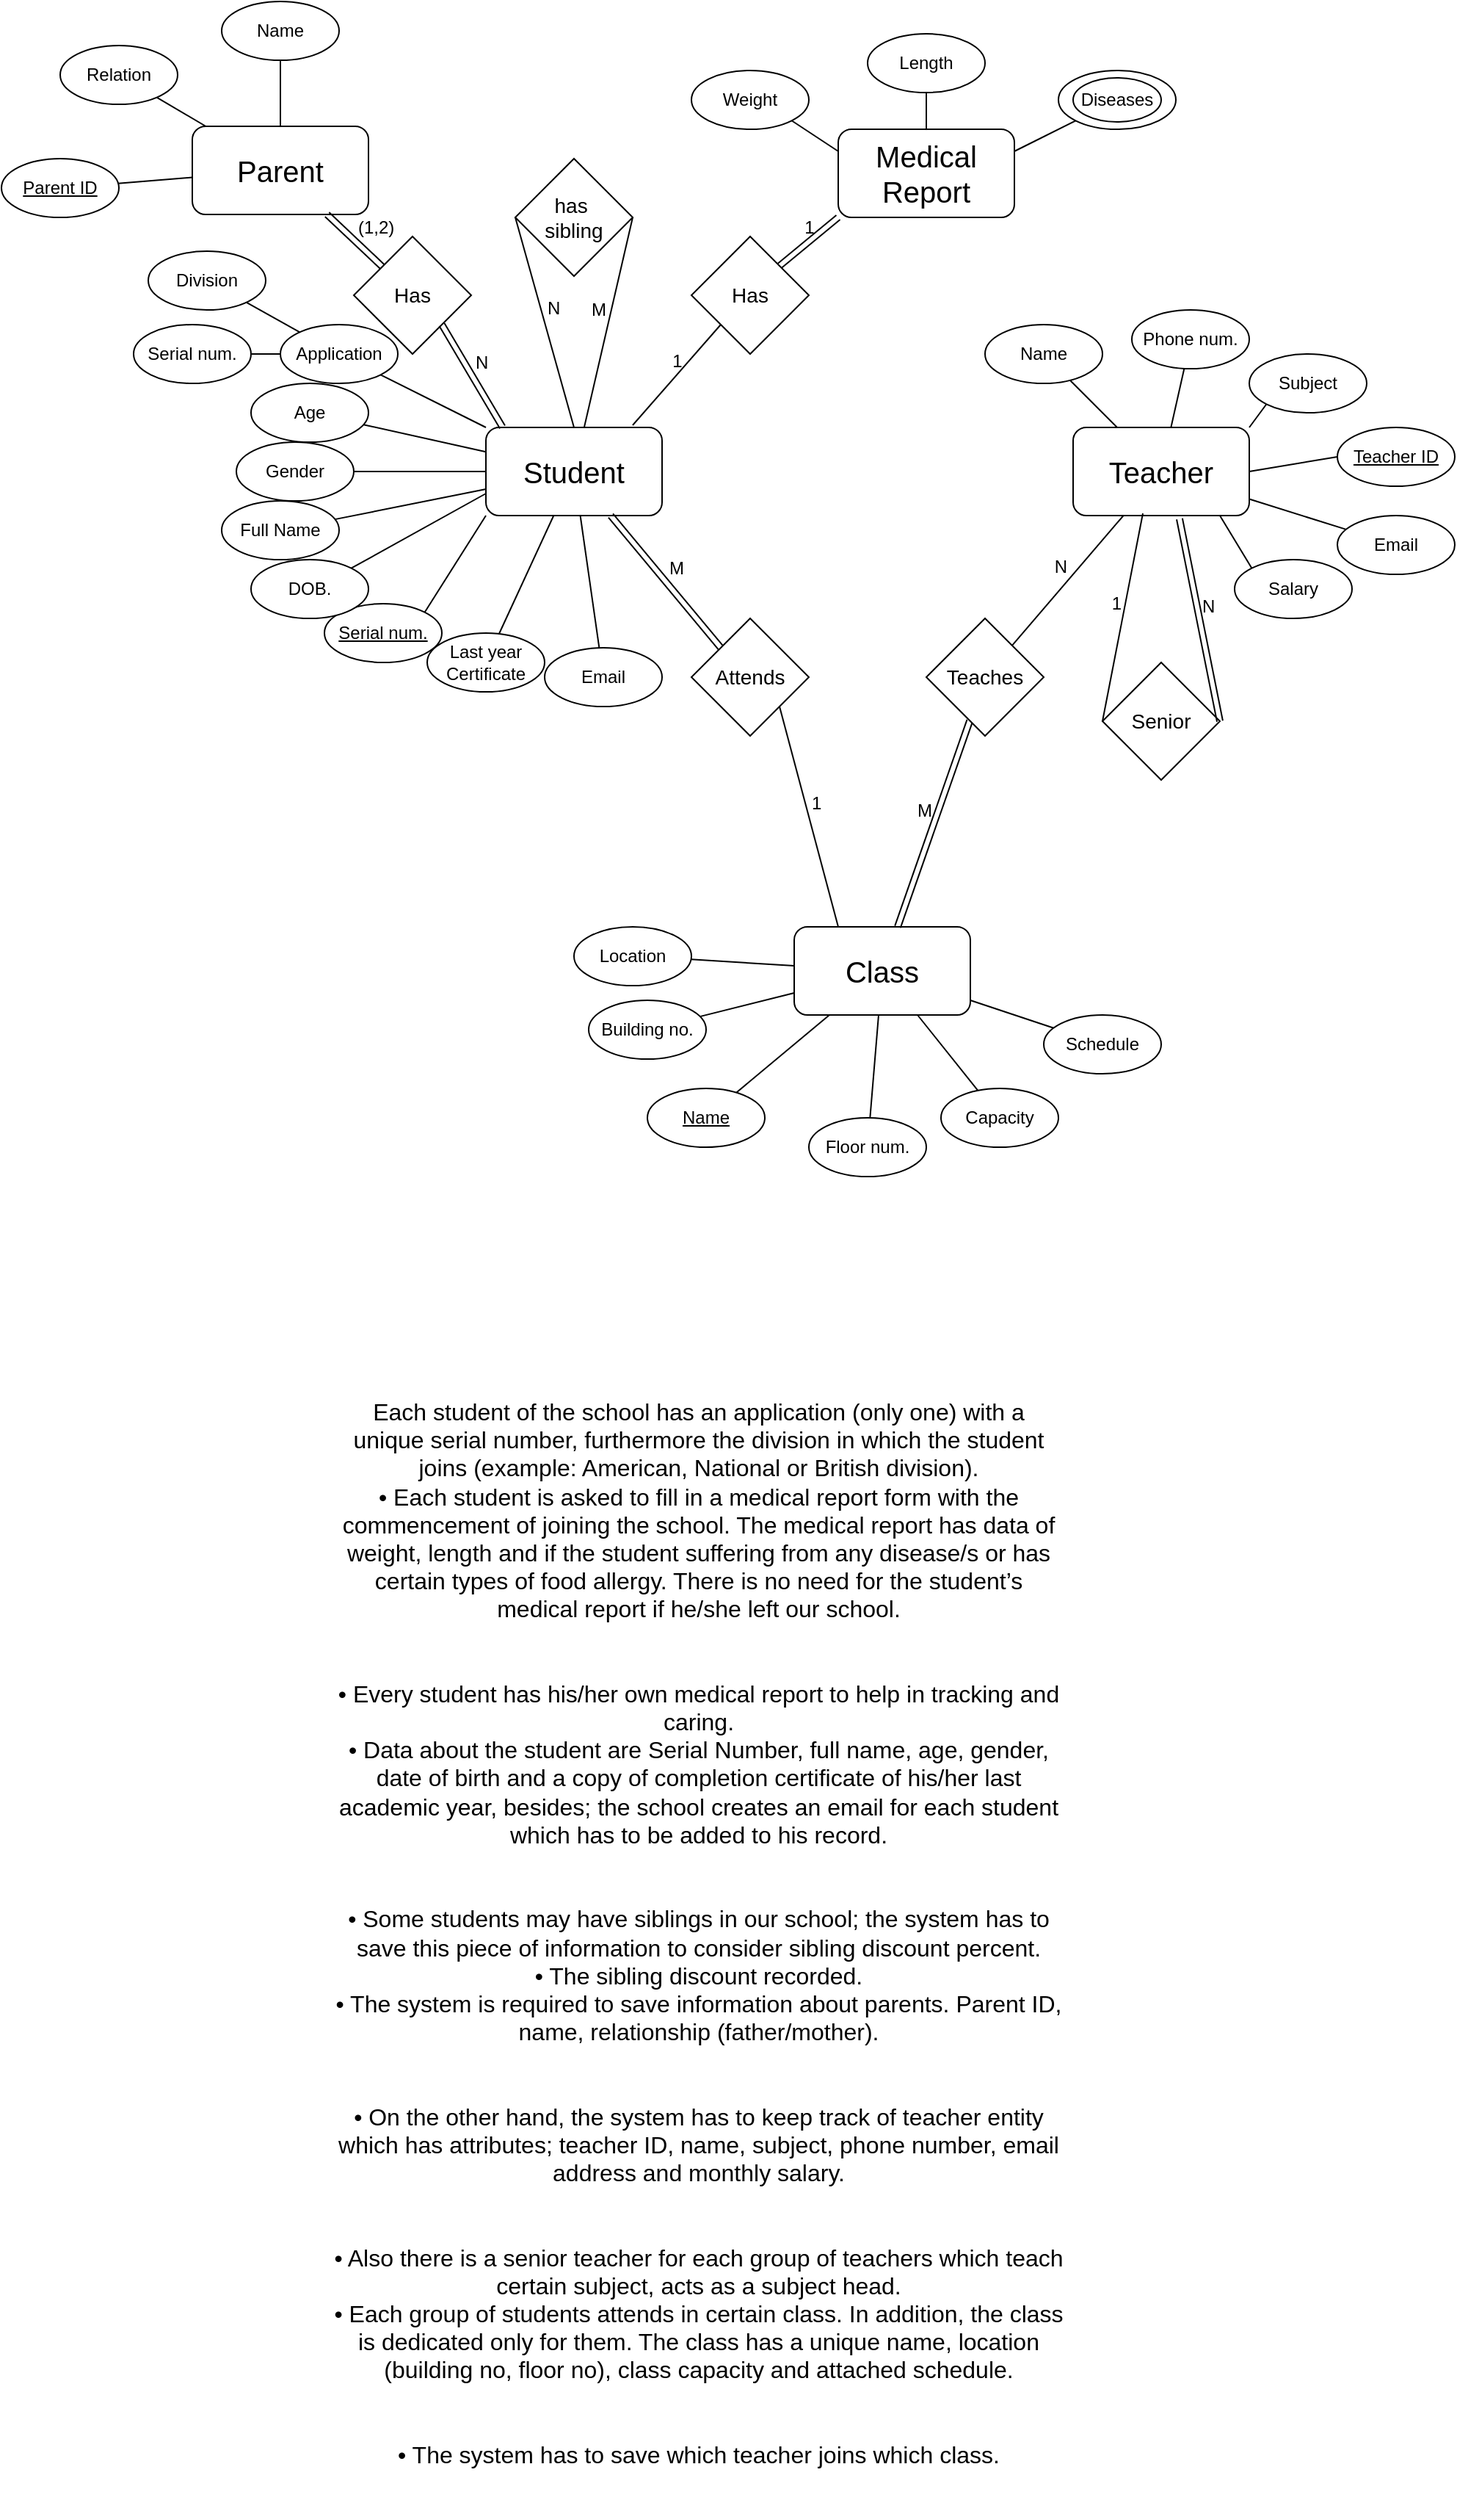 <mxfile version="24.7.17">
  <diagram name="Page-1" id="VFC6to7hDZTqyzVQantm">
    <mxGraphModel dx="7120" dy="4215" grid="1" gridSize="10" guides="1" tooltips="1" connect="1" arrows="1" fold="1" page="1" pageScale="1" pageWidth="827" pageHeight="1169" math="0" shadow="0">
      <root>
        <mxCell id="0" />
        <mxCell id="1" parent="0" />
        <mxCell id="kXFPGUBoY8XizePe8H00-144" value="Each student of the school has an application (only one) with a&#xa;unique serial number, furthermore the division in which the student&#xa;joins (example: American, National or British division).&#xa;• Each student is asked to fill in a medical report form with the&#xa;commencement of joining the school. The medical report has data of&#xa;weight, length and if the student suffering from any disease/s or has&#xa;certain types of food allergy. There is no need for the student’s&#xa;medical report if he/she left our school.&#xa;&#xa;&#xa;• Every student has his/her own medical report to help in tracking and&#xa;caring.&#xa;• Data about the student are Serial Number, full name, age, gender,&#xa;date of birth and a copy of completion certificate of his/her last&#xa;academic year, besides; the school creates an email for each student&#xa;which has to be added to his record.&#xa;&#xa;&#xa;• Some students may have siblings in our school; the system has to&#xa;save this piece of information to consider sibling discount percent.&#xa;• The sibling discount recorded.&#xa;• The system is required to save information about parents. Parent ID,&#xa;name, relationship (father/mother).&#xa;&#xa;&#xa;• On the other hand, the system has to keep track of teacher entity&#xa;which has attributes; teacher ID, name, subject, phone number, email&#xa;address and monthly salary.&#xa;&#xa;&#xa;• Also there is a senior teacher for each group of teachers which teach&#xa;certain subject, acts as a subject head.&#xa;• Each group of students attends in certain class. In addition, the class&#xa;is dedicated only for them. The class has a unique name, location&#xa;(building no, floor no), class capacity and attached schedule.&#xa;&#xa;&#xa;• The system has to save which teacher joins which class." style="text;html=1;align=center;verticalAlign=middle;whiteSpace=wrap;rounded=0;fontFamily=Helvetica;fontSize=16;fontColor=default;labelBackgroundColor=default;spacing=2;" vertex="1" parent="1">
          <mxGeometry x="520" y="1270" width="570" height="770" as="geometry" />
        </mxCell>
        <mxCell id="kXFPGUBoY8XizePe8H00-281" value="&lt;font style=&quot;font-size: 20px;&quot;&gt;Student&lt;/font&gt;" style="rounded=1;whiteSpace=wrap;html=1;labelBackgroundColor=none;" vertex="1" parent="1">
          <mxGeometry x="660" y="630" width="120" height="60" as="geometry" />
        </mxCell>
        <mxCell id="kXFPGUBoY8XizePe8H00-282" value="&lt;font style=&quot;font-size: 20px;&quot;&gt;Teacher&lt;/font&gt;" style="rounded=1;whiteSpace=wrap;html=1;labelBackgroundColor=none;" vertex="1" parent="1">
          <mxGeometry x="1060" y="630" width="120" height="60" as="geometry" />
        </mxCell>
        <mxCell id="kXFPGUBoY8XizePe8H00-283" value="&lt;font style=&quot;font-size: 20px;&quot;&gt;Class&lt;/font&gt;" style="rounded=1;whiteSpace=wrap;html=1;labelBackgroundColor=none;" vertex="1" parent="1">
          <mxGeometry x="870" y="970" width="120" height="60" as="geometry" />
        </mxCell>
        <mxCell id="kXFPGUBoY8XizePe8H00-284" value="&lt;font style=&quot;font-size: 20px;&quot;&gt;Medical Report&lt;/font&gt;" style="rounded=1;whiteSpace=wrap;html=1;labelBackgroundColor=none;" vertex="1" parent="1">
          <mxGeometry x="900" y="427" width="120" height="60" as="geometry" />
        </mxCell>
        <mxCell id="kXFPGUBoY8XizePe8H00-341" style="edgeStyle=none;shape=connector;rounded=0;orthogonalLoop=1;jettySize=auto;html=1;exitX=1;exitY=1;exitDx=0;exitDy=0;entryX=0;entryY=0.25;entryDx=0;entryDy=0;strokeColor=default;align=center;verticalAlign=bottom;fontFamily=Helvetica;fontSize=12;fontColor=default;labelBackgroundColor=none;endArrow=none;endFill=0;" edge="1" parent="1" source="kXFPGUBoY8XizePe8H00-287" target="kXFPGUBoY8XizePe8H00-284">
          <mxGeometry relative="1" as="geometry" />
        </mxCell>
        <mxCell id="kXFPGUBoY8XizePe8H00-287" value="Weight" style="ellipse;whiteSpace=wrap;html=1;labelBackgroundColor=none;" vertex="1" parent="1">
          <mxGeometry x="800" y="387" width="80" height="40" as="geometry" />
        </mxCell>
        <mxCell id="kXFPGUBoY8XizePe8H00-342" value="" style="edgeStyle=none;shape=connector;rounded=0;orthogonalLoop=1;jettySize=auto;html=1;strokeColor=default;align=center;verticalAlign=bottom;fontFamily=Helvetica;fontSize=12;fontColor=default;labelBackgroundColor=none;endArrow=none;endFill=0;" edge="1" parent="1" source="kXFPGUBoY8XizePe8H00-288" target="kXFPGUBoY8XizePe8H00-284">
          <mxGeometry relative="1" as="geometry" />
        </mxCell>
        <mxCell id="kXFPGUBoY8XizePe8H00-288" value="Length" style="ellipse;whiteSpace=wrap;html=1;labelBackgroundColor=none;" vertex="1" parent="1">
          <mxGeometry x="920" y="362" width="80" height="40" as="geometry" />
        </mxCell>
        <mxCell id="kXFPGUBoY8XizePe8H00-344" style="edgeStyle=none;shape=connector;rounded=0;orthogonalLoop=1;jettySize=auto;html=1;exitX=0;exitY=1;exitDx=0;exitDy=0;entryX=1;entryY=0.25;entryDx=0;entryDy=0;strokeColor=default;align=center;verticalAlign=bottom;fontFamily=Helvetica;fontSize=12;fontColor=default;labelBackgroundColor=none;endArrow=none;endFill=0;" edge="1" parent="1" source="kXFPGUBoY8XizePe8H00-289" target="kXFPGUBoY8XizePe8H00-284">
          <mxGeometry relative="1" as="geometry" />
        </mxCell>
        <mxCell id="kXFPGUBoY8XizePe8H00-289" value="Diseases" style="ellipse;whiteSpace=wrap;html=1;labelBackgroundColor=none;" vertex="1" parent="1">
          <mxGeometry x="1050" y="387" width="80" height="40" as="geometry" />
        </mxCell>
        <mxCell id="kXFPGUBoY8XizePe8H00-290" value="" style="ellipse;whiteSpace=wrap;html=1;labelBackgroundColor=none;fillColor=none;" vertex="1" parent="1">
          <mxGeometry x="1060" y="392" width="60" height="30" as="geometry" />
        </mxCell>
        <mxCell id="kXFPGUBoY8XizePe8H00-323" style="edgeStyle=none;shape=connector;rounded=0;orthogonalLoop=1;jettySize=auto;html=1;exitX=1;exitY=0;exitDx=0;exitDy=0;entryX=0;entryY=1;entryDx=0;entryDy=0;strokeColor=default;align=center;verticalAlign=bottom;fontFamily=Helvetica;fontSize=12;fontColor=default;labelBackgroundColor=none;endArrow=none;endFill=0;" edge="1" parent="1" source="kXFPGUBoY8XizePe8H00-291" target="kXFPGUBoY8XizePe8H00-281">
          <mxGeometry relative="1" as="geometry" />
        </mxCell>
        <mxCell id="kXFPGUBoY8XizePe8H00-291" value="Serial num." style="ellipse;whiteSpace=wrap;html=1;labelBackgroundColor=none;fontStyle=4" vertex="1" parent="1">
          <mxGeometry x="550" y="750" width="80" height="40" as="geometry" />
        </mxCell>
        <mxCell id="kXFPGUBoY8XizePe8H00-324" value="" style="edgeStyle=none;shape=connector;rounded=0;orthogonalLoop=1;jettySize=auto;html=1;strokeColor=default;align=center;verticalAlign=bottom;fontFamily=Helvetica;fontSize=12;fontColor=default;labelBackgroundColor=none;endArrow=none;endFill=0;" edge="1" parent="1" source="kXFPGUBoY8XizePe8H00-292" target="kXFPGUBoY8XizePe8H00-281">
          <mxGeometry relative="1" as="geometry" />
        </mxCell>
        <mxCell id="kXFPGUBoY8XizePe8H00-292" value="Full Name" style="ellipse;whiteSpace=wrap;html=1;labelBackgroundColor=none;" vertex="1" parent="1">
          <mxGeometry x="480" y="680" width="80" height="40" as="geometry" />
        </mxCell>
        <mxCell id="kXFPGUBoY8XizePe8H00-322" value="" style="edgeStyle=none;shape=connector;rounded=0;orthogonalLoop=1;jettySize=auto;html=1;strokeColor=default;align=center;verticalAlign=bottom;fontFamily=Helvetica;fontSize=12;fontColor=default;labelBackgroundColor=none;endArrow=none;endFill=0;" edge="1" parent="1" source="kXFPGUBoY8XizePe8H00-293" target="kXFPGUBoY8XizePe8H00-281">
          <mxGeometry relative="1" as="geometry" />
        </mxCell>
        <mxCell id="kXFPGUBoY8XizePe8H00-293" value="Age" style="ellipse;whiteSpace=wrap;html=1;labelBackgroundColor=none;" vertex="1" parent="1">
          <mxGeometry x="500" y="600" width="80" height="40" as="geometry" />
        </mxCell>
        <mxCell id="kXFPGUBoY8XizePe8H00-321" value="" style="edgeStyle=none;shape=connector;rounded=0;orthogonalLoop=1;jettySize=auto;html=1;strokeColor=default;align=center;verticalAlign=bottom;fontFamily=Helvetica;fontSize=12;fontColor=default;labelBackgroundColor=none;endArrow=none;endFill=0;" edge="1" parent="1" source="kXFPGUBoY8XizePe8H00-294" target="kXFPGUBoY8XizePe8H00-281">
          <mxGeometry relative="1" as="geometry" />
        </mxCell>
        <mxCell id="kXFPGUBoY8XizePe8H00-294" value="Gender" style="ellipse;whiteSpace=wrap;html=1;labelBackgroundColor=none;" vertex="1" parent="1">
          <mxGeometry x="490" y="640" width="80" height="40" as="geometry" />
        </mxCell>
        <mxCell id="kXFPGUBoY8XizePe8H00-320" style="edgeStyle=none;shape=connector;rounded=0;orthogonalLoop=1;jettySize=auto;html=1;exitX=1;exitY=0;exitDx=0;exitDy=0;entryX=0;entryY=0.75;entryDx=0;entryDy=0;strokeColor=default;align=center;verticalAlign=bottom;fontFamily=Helvetica;fontSize=12;fontColor=default;labelBackgroundColor=none;endArrow=none;endFill=0;" edge="1" parent="1" source="kXFPGUBoY8XizePe8H00-295" target="kXFPGUBoY8XizePe8H00-281">
          <mxGeometry relative="1" as="geometry" />
        </mxCell>
        <mxCell id="kXFPGUBoY8XizePe8H00-295" value="DOB." style="ellipse;whiteSpace=wrap;html=1;labelBackgroundColor=none;" vertex="1" parent="1">
          <mxGeometry x="500" y="720" width="80" height="40" as="geometry" />
        </mxCell>
        <mxCell id="kXFPGUBoY8XizePe8H00-318" value="" style="edgeStyle=none;shape=connector;rounded=0;orthogonalLoop=1;jettySize=auto;html=1;strokeColor=default;align=center;verticalAlign=bottom;fontFamily=Helvetica;fontSize=12;fontColor=default;labelBackgroundColor=none;endArrow=none;endFill=0;" edge="1" parent="1" source="kXFPGUBoY8XizePe8H00-296" target="kXFPGUBoY8XizePe8H00-281">
          <mxGeometry relative="1" as="geometry" />
        </mxCell>
        <mxCell id="kXFPGUBoY8XizePe8H00-296" value="Last year Certificate" style="ellipse;whiteSpace=wrap;html=1;labelBackgroundColor=none;" vertex="1" parent="1">
          <mxGeometry x="620" y="770" width="80" height="40" as="geometry" />
        </mxCell>
        <mxCell id="kXFPGUBoY8XizePe8H00-317" value="" style="edgeStyle=none;shape=connector;rounded=0;orthogonalLoop=1;jettySize=auto;html=1;strokeColor=default;align=center;verticalAlign=bottom;fontFamily=Helvetica;fontSize=12;fontColor=default;labelBackgroundColor=none;endArrow=none;endFill=0;" edge="1" parent="1" source="kXFPGUBoY8XizePe8H00-297" target="kXFPGUBoY8XizePe8H00-281">
          <mxGeometry relative="1" as="geometry" />
        </mxCell>
        <mxCell id="kXFPGUBoY8XizePe8H00-297" value="Email" style="ellipse;whiteSpace=wrap;html=1;labelBackgroundColor=none;" vertex="1" parent="1">
          <mxGeometry x="700" y="780" width="80" height="40" as="geometry" />
        </mxCell>
        <mxCell id="kXFPGUBoY8XizePe8H00-330" value="N" style="edgeStyle=none;shape=connector;rounded=0;orthogonalLoop=1;jettySize=auto;html=1;exitX=0;exitY=0.5;exitDx=0;exitDy=0;entryX=0.5;entryY=0;entryDx=0;entryDy=0;strokeColor=default;align=left;verticalAlign=bottom;fontFamily=Helvetica;fontSize=12;fontColor=default;labelBackgroundColor=none;endArrow=none;endFill=0;" edge="1" parent="1" source="kXFPGUBoY8XizePe8H00-298" target="kXFPGUBoY8XizePe8H00-281">
          <mxGeometry relative="1" as="geometry" />
        </mxCell>
        <mxCell id="kXFPGUBoY8XizePe8H00-332" value="M" style="edgeStyle=none;shape=connector;rounded=0;orthogonalLoop=1;jettySize=auto;html=1;exitX=1;exitY=0.5;exitDx=0;exitDy=0;strokeColor=default;align=right;verticalAlign=bottom;fontFamily=Helvetica;fontSize=12;fontColor=default;labelBackgroundColor=none;endArrow=none;endFill=0;" edge="1" parent="1" source="kXFPGUBoY8XizePe8H00-298" target="kXFPGUBoY8XizePe8H00-281">
          <mxGeometry relative="1" as="geometry" />
        </mxCell>
        <mxCell id="kXFPGUBoY8XizePe8H00-298" value="has&amp;nbsp;&lt;div&gt;sibling&lt;/div&gt;" style="rhombus;whiteSpace=wrap;html=1;strokeColor=default;align=center;verticalAlign=middle;fontFamily=Helvetica;fontSize=14;fontColor=default;labelBackgroundColor=default;fillColor=default;" vertex="1" parent="1">
          <mxGeometry x="680" y="447" width="80" height="80" as="geometry" />
        </mxCell>
        <mxCell id="kXFPGUBoY8XizePe8H00-338" value="" style="edgeStyle=none;shape=connector;rounded=0;orthogonalLoop=1;jettySize=auto;html=1;strokeColor=default;align=center;verticalAlign=bottom;fontFamily=Helvetica;fontSize=12;fontColor=default;labelBackgroundColor=none;endArrow=none;endFill=0;" edge="1" parent="1" source="kXFPGUBoY8XizePe8H00-299" target="kXFPGUBoY8XizePe8H00-301">
          <mxGeometry relative="1" as="geometry" />
        </mxCell>
        <mxCell id="kXFPGUBoY8XizePe8H00-299" value="&lt;font style=&quot;font-size: 20px;&quot;&gt;Parent&lt;/font&gt;" style="rounded=1;whiteSpace=wrap;html=1;labelBackgroundColor=none;" vertex="1" parent="1">
          <mxGeometry x="460" y="425" width="120" height="60" as="geometry" />
        </mxCell>
        <mxCell id="kXFPGUBoY8XizePe8H00-301" value="Name" style="ellipse;whiteSpace=wrap;html=1;labelBackgroundColor=none;" vertex="1" parent="1">
          <mxGeometry x="480" y="340" width="80" height="40" as="geometry" />
        </mxCell>
        <mxCell id="kXFPGUBoY8XizePe8H00-337" value="" style="edgeStyle=none;shape=connector;rounded=0;orthogonalLoop=1;jettySize=auto;html=1;strokeColor=default;align=center;verticalAlign=bottom;fontFamily=Helvetica;fontSize=12;fontColor=default;labelBackgroundColor=none;endArrow=none;endFill=0;" edge="1" parent="1" source="kXFPGUBoY8XizePe8H00-302" target="kXFPGUBoY8XizePe8H00-299">
          <mxGeometry relative="1" as="geometry" />
        </mxCell>
        <mxCell id="kXFPGUBoY8XizePe8H00-302" value="&lt;u&gt;Parent ID&lt;/u&gt;" style="ellipse;whiteSpace=wrap;html=1;labelBackgroundColor=none;" vertex="1" parent="1">
          <mxGeometry x="330" y="447" width="80" height="40" as="geometry" />
        </mxCell>
        <mxCell id="kXFPGUBoY8XizePe8H00-326" value="" style="edgeStyle=none;shape=connector;rounded=0;orthogonalLoop=1;jettySize=auto;html=1;strokeColor=default;align=center;verticalAlign=bottom;fontFamily=Helvetica;fontSize=12;fontColor=default;labelBackgroundColor=none;endArrow=none;endFill=0;" edge="1" parent="1" source="kXFPGUBoY8XizePe8H00-303" target="kXFPGUBoY8XizePe8H00-299">
          <mxGeometry relative="1" as="geometry" />
        </mxCell>
        <mxCell id="kXFPGUBoY8XizePe8H00-303" value="Relation" style="ellipse;whiteSpace=wrap;html=1;labelBackgroundColor=none;" vertex="1" parent="1">
          <mxGeometry x="370" y="370" width="80" height="40" as="geometry" />
        </mxCell>
        <mxCell id="kXFPGUBoY8XizePe8H00-351" style="edgeStyle=none;shape=connector;rounded=0;orthogonalLoop=1;jettySize=auto;html=1;exitX=0;exitY=0.5;exitDx=0;exitDy=0;entryX=1;entryY=0.5;entryDx=0;entryDy=0;strokeColor=default;align=center;verticalAlign=bottom;fontFamily=Helvetica;fontSize=12;fontColor=default;labelBackgroundColor=none;endArrow=none;endFill=0;" edge="1" parent="1" source="kXFPGUBoY8XizePe8H00-304" target="kXFPGUBoY8XizePe8H00-282">
          <mxGeometry relative="1" as="geometry" />
        </mxCell>
        <mxCell id="kXFPGUBoY8XizePe8H00-304" value="&lt;u&gt;Teacher ID&lt;/u&gt;" style="ellipse;whiteSpace=wrap;html=1;labelBackgroundColor=none;" vertex="1" parent="1">
          <mxGeometry x="1240" y="630" width="80" height="40" as="geometry" />
        </mxCell>
        <mxCell id="kXFPGUBoY8XizePe8H00-345" value="" style="edgeStyle=none;shape=connector;rounded=0;orthogonalLoop=1;jettySize=auto;html=1;strokeColor=default;align=center;verticalAlign=bottom;fontFamily=Helvetica;fontSize=12;fontColor=default;labelBackgroundColor=none;endArrow=none;endFill=0;" edge="1" parent="1" source="kXFPGUBoY8XizePe8H00-305" target="kXFPGUBoY8XizePe8H00-282">
          <mxGeometry relative="1" as="geometry" />
        </mxCell>
        <mxCell id="kXFPGUBoY8XizePe8H00-305" value="Name" style="ellipse;whiteSpace=wrap;html=1;labelBackgroundColor=none;" vertex="1" parent="1">
          <mxGeometry x="1000" y="560" width="80" height="40" as="geometry" />
        </mxCell>
        <mxCell id="kXFPGUBoY8XizePe8H00-349" style="edgeStyle=none;shape=connector;rounded=0;orthogonalLoop=1;jettySize=auto;html=1;exitX=0;exitY=1;exitDx=0;exitDy=0;entryX=1;entryY=0;entryDx=0;entryDy=0;strokeColor=default;align=center;verticalAlign=bottom;fontFamily=Helvetica;fontSize=12;fontColor=default;labelBackgroundColor=none;endArrow=none;endFill=0;" edge="1" parent="1" source="kXFPGUBoY8XizePe8H00-306" target="kXFPGUBoY8XizePe8H00-282">
          <mxGeometry relative="1" as="geometry" />
        </mxCell>
        <mxCell id="kXFPGUBoY8XizePe8H00-306" value="Subject" style="ellipse;whiteSpace=wrap;html=1;labelBackgroundColor=none;" vertex="1" parent="1">
          <mxGeometry x="1180" y="580" width="80" height="40" as="geometry" />
        </mxCell>
        <mxCell id="kXFPGUBoY8XizePe8H00-346" value="" style="edgeStyle=none;shape=connector;rounded=0;orthogonalLoop=1;jettySize=auto;html=1;strokeColor=default;align=center;verticalAlign=bottom;fontFamily=Helvetica;fontSize=12;fontColor=default;labelBackgroundColor=none;endArrow=none;endFill=0;" edge="1" parent="1" source="kXFPGUBoY8XizePe8H00-307" target="kXFPGUBoY8XizePe8H00-282">
          <mxGeometry relative="1" as="geometry" />
        </mxCell>
        <mxCell id="kXFPGUBoY8XizePe8H00-307" value="Phone num." style="ellipse;whiteSpace=wrap;html=1;labelBackgroundColor=none;" vertex="1" parent="1">
          <mxGeometry x="1100" y="550" width="80" height="40" as="geometry" />
        </mxCell>
        <mxCell id="kXFPGUBoY8XizePe8H00-353" value="" style="edgeStyle=none;shape=connector;rounded=0;orthogonalLoop=1;jettySize=auto;html=1;strokeColor=default;align=center;verticalAlign=bottom;fontFamily=Helvetica;fontSize=12;fontColor=default;labelBackgroundColor=none;endArrow=none;endFill=0;" edge="1" parent="1" source="kXFPGUBoY8XizePe8H00-308" target="kXFPGUBoY8XizePe8H00-282">
          <mxGeometry relative="1" as="geometry" />
        </mxCell>
        <mxCell id="kXFPGUBoY8XizePe8H00-308" value="Email" style="ellipse;whiteSpace=wrap;html=1;labelBackgroundColor=none;" vertex="1" parent="1">
          <mxGeometry x="1240" y="690" width="80" height="40" as="geometry" />
        </mxCell>
        <mxCell id="kXFPGUBoY8XizePe8H00-309" value="Salary" style="ellipse;whiteSpace=wrap;html=1;labelBackgroundColor=none;" vertex="1" parent="1">
          <mxGeometry x="1170" y="720" width="80" height="40" as="geometry" />
        </mxCell>
        <mxCell id="kXFPGUBoY8XizePe8H00-310" value="Senior" style="rhombus;whiteSpace=wrap;html=1;strokeColor=default;align=center;verticalAlign=middle;fontFamily=Helvetica;fontSize=14;fontColor=default;labelBackgroundColor=default;fillColor=default;" vertex="1" parent="1">
          <mxGeometry x="1080" y="790" width="80" height="80" as="geometry" />
        </mxCell>
        <mxCell id="kXFPGUBoY8XizePe8H00-370" value="" style="edgeStyle=none;shape=connector;rounded=0;orthogonalLoop=1;jettySize=auto;html=1;strokeColor=default;align=center;verticalAlign=bottom;fontFamily=Helvetica;fontSize=12;fontColor=default;labelBackgroundColor=none;endArrow=none;endFill=0;" edge="1" parent="1" source="kXFPGUBoY8XizePe8H00-311" target="kXFPGUBoY8XizePe8H00-283">
          <mxGeometry relative="1" as="geometry" />
        </mxCell>
        <mxCell id="kXFPGUBoY8XizePe8H00-311" value="&lt;u&gt;Name&lt;/u&gt;" style="ellipse;whiteSpace=wrap;html=1;labelBackgroundColor=none;" vertex="1" parent="1">
          <mxGeometry x="770" y="1080" width="80" height="40" as="geometry" />
        </mxCell>
        <mxCell id="kXFPGUBoY8XizePe8H00-364" value="" style="edgeStyle=none;shape=connector;rounded=0;orthogonalLoop=1;jettySize=auto;html=1;strokeColor=default;align=center;verticalAlign=bottom;fontFamily=Helvetica;fontSize=12;fontColor=default;labelBackgroundColor=none;endArrow=none;endFill=0;" edge="1" parent="1" source="kXFPGUBoY8XizePe8H00-312" target="kXFPGUBoY8XizePe8H00-283">
          <mxGeometry relative="1" as="geometry" />
        </mxCell>
        <mxCell id="kXFPGUBoY8XizePe8H00-312" value="Location" style="ellipse;whiteSpace=wrap;html=1;labelBackgroundColor=none;fontStyle=0" vertex="1" parent="1">
          <mxGeometry x="720" y="970" width="80" height="40" as="geometry" />
        </mxCell>
        <mxCell id="kXFPGUBoY8XizePe8H00-371" value="" style="edgeStyle=none;shape=connector;rounded=0;orthogonalLoop=1;jettySize=auto;html=1;strokeColor=default;align=center;verticalAlign=bottom;fontFamily=Helvetica;fontSize=12;fontColor=default;labelBackgroundColor=none;endArrow=none;endFill=0;" edge="1" parent="1" source="kXFPGUBoY8XizePe8H00-313" target="kXFPGUBoY8XizePe8H00-283">
          <mxGeometry relative="1" as="geometry" />
        </mxCell>
        <mxCell id="kXFPGUBoY8XizePe8H00-313" value="Building no." style="ellipse;whiteSpace=wrap;html=1;labelBackgroundColor=none;fontStyle=0" vertex="1" parent="1">
          <mxGeometry x="730" y="1020" width="80" height="40" as="geometry" />
        </mxCell>
        <mxCell id="kXFPGUBoY8XizePe8H00-365" value="" style="edgeStyle=none;shape=connector;rounded=0;orthogonalLoop=1;jettySize=auto;html=1;strokeColor=default;align=center;verticalAlign=bottom;fontFamily=Helvetica;fontSize=12;fontColor=default;labelBackgroundColor=none;endArrow=none;endFill=0;" edge="1" parent="1" source="kXFPGUBoY8XizePe8H00-314" target="kXFPGUBoY8XizePe8H00-283">
          <mxGeometry relative="1" as="geometry" />
        </mxCell>
        <mxCell id="kXFPGUBoY8XizePe8H00-314" value="Floor num." style="ellipse;whiteSpace=wrap;html=1;labelBackgroundColor=none;fontStyle=0" vertex="1" parent="1">
          <mxGeometry x="880" y="1100" width="80" height="40" as="geometry" />
        </mxCell>
        <mxCell id="kXFPGUBoY8XizePe8H00-366" value="" style="edgeStyle=none;shape=connector;rounded=0;orthogonalLoop=1;jettySize=auto;html=1;strokeColor=default;align=center;verticalAlign=bottom;fontFamily=Helvetica;fontSize=12;fontColor=default;labelBackgroundColor=none;endArrow=none;endFill=0;" edge="1" parent="1" source="kXFPGUBoY8XizePe8H00-315" target="kXFPGUBoY8XizePe8H00-283">
          <mxGeometry relative="1" as="geometry" />
        </mxCell>
        <mxCell id="kXFPGUBoY8XizePe8H00-315" value="Capacity" style="ellipse;whiteSpace=wrap;html=1;labelBackgroundColor=none;fontStyle=0" vertex="1" parent="1">
          <mxGeometry x="970" y="1080" width="80" height="40" as="geometry" />
        </mxCell>
        <mxCell id="kXFPGUBoY8XizePe8H00-369" value="" style="edgeStyle=none;shape=connector;rounded=0;orthogonalLoop=1;jettySize=auto;html=1;strokeColor=default;align=center;verticalAlign=bottom;fontFamily=Helvetica;fontSize=12;fontColor=default;labelBackgroundColor=none;endArrow=none;endFill=0;" edge="1" parent="1" source="kXFPGUBoY8XizePe8H00-316" target="kXFPGUBoY8XizePe8H00-283">
          <mxGeometry relative="1" as="geometry" />
        </mxCell>
        <mxCell id="kXFPGUBoY8XizePe8H00-316" value="Schedule" style="ellipse;whiteSpace=wrap;html=1;labelBackgroundColor=none;fontStyle=0" vertex="1" parent="1">
          <mxGeometry x="1040" y="1030" width="80" height="40" as="geometry" />
        </mxCell>
        <mxCell id="kXFPGUBoY8XizePe8H00-336" value="(1,2)" style="edgeStyle=none;shape=link;rounded=0;orthogonalLoop=1;jettySize=auto;html=1;strokeColor=default;align=left;verticalAlign=bottom;fontFamily=Helvetica;fontSize=12;fontColor=default;labelBackgroundColor=none;endArrow=none;endFill=0;" edge="1" parent="1" source="kXFPGUBoY8XizePe8H00-328" target="kXFPGUBoY8XizePe8H00-299">
          <mxGeometry relative="1" as="geometry" />
        </mxCell>
        <mxCell id="kXFPGUBoY8XizePe8H00-328" value="Has" style="rhombus;whiteSpace=wrap;html=1;strokeColor=default;align=center;verticalAlign=middle;fontFamily=Helvetica;fontSize=14;fontColor=default;labelBackgroundColor=default;fillColor=default;" vertex="1" parent="1">
          <mxGeometry x="570" y="500" width="80" height="80" as="geometry" />
        </mxCell>
        <mxCell id="kXFPGUBoY8XizePe8H00-333" value="1" style="edgeStyle=none;shape=link;rounded=0;orthogonalLoop=1;jettySize=auto;html=1;exitX=1;exitY=0;exitDx=0;exitDy=0;entryX=0;entryY=1;entryDx=0;entryDy=0;strokeColor=default;align=center;verticalAlign=bottom;fontFamily=Helvetica;fontSize=12;fontColor=default;labelBackgroundColor=none;endArrow=none;endFill=0;" edge="1" parent="1" source="kXFPGUBoY8XizePe8H00-329" target="kXFPGUBoY8XizePe8H00-284">
          <mxGeometry relative="1" as="geometry" />
        </mxCell>
        <mxCell id="kXFPGUBoY8XizePe8H00-329" value="Has" style="rhombus;whiteSpace=wrap;html=1;strokeColor=default;align=center;verticalAlign=middle;fontFamily=Helvetica;fontSize=14;fontColor=default;labelBackgroundColor=default;fillColor=default;" vertex="1" parent="1">
          <mxGeometry x="800" y="500" width="80" height="80" as="geometry" />
        </mxCell>
        <mxCell id="kXFPGUBoY8XizePe8H00-334" value="1" style="edgeStyle=none;shape=connector;rounded=0;orthogonalLoop=1;jettySize=auto;html=1;exitX=0;exitY=1;exitDx=0;exitDy=0;entryX=0.833;entryY=-0.025;entryDx=0;entryDy=0;entryPerimeter=0;strokeColor=default;align=center;verticalAlign=bottom;fontFamily=Helvetica;fontSize=12;fontColor=default;labelBackgroundColor=none;endArrow=none;endFill=0;" edge="1" parent="1" source="kXFPGUBoY8XizePe8H00-329" target="kXFPGUBoY8XizePe8H00-281">
          <mxGeometry relative="1" as="geometry" />
        </mxCell>
        <mxCell id="kXFPGUBoY8XizePe8H00-335" value="N" style="edgeStyle=none;shape=link;rounded=0;orthogonalLoop=1;jettySize=auto;html=1;exitX=1;exitY=1;exitDx=0;exitDy=0;entryX=0.094;entryY=-0.004;entryDx=0;entryDy=0;entryPerimeter=0;strokeColor=default;align=left;verticalAlign=bottom;fontFamily=Helvetica;fontSize=12;fontColor=default;labelBackgroundColor=none;endArrow=none;endFill=0;" edge="1" parent="1" source="kXFPGUBoY8XizePe8H00-328" target="kXFPGUBoY8XizePe8H00-281">
          <mxGeometry relative="1" as="geometry" />
        </mxCell>
        <mxCell id="kXFPGUBoY8XizePe8H00-356" style="edgeStyle=none;shape=connector;rounded=0;orthogonalLoop=1;jettySize=auto;html=1;exitX=0;exitY=0;exitDx=0;exitDy=0;entryX=0.833;entryY=1;entryDx=0;entryDy=0;entryPerimeter=0;strokeColor=default;align=center;verticalAlign=bottom;fontFamily=Helvetica;fontSize=12;fontColor=default;labelBackgroundColor=none;endArrow=none;endFill=0;" edge="1" parent="1" source="kXFPGUBoY8XizePe8H00-309" target="kXFPGUBoY8XizePe8H00-282">
          <mxGeometry relative="1" as="geometry" />
        </mxCell>
        <mxCell id="kXFPGUBoY8XizePe8H00-357" value="N" style="edgeStyle=none;shape=link;rounded=0;orthogonalLoop=1;jettySize=auto;html=1;exitX=1;exitY=0.5;exitDx=0;exitDy=0;entryX=0.604;entryY=1.037;entryDx=0;entryDy=0;entryPerimeter=0;strokeColor=default;align=left;verticalAlign=bottom;fontFamily=Helvetica;fontSize=12;fontColor=default;labelBackgroundColor=none;endArrow=none;endFill=0;" edge="1" parent="1" source="kXFPGUBoY8XizePe8H00-310" target="kXFPGUBoY8XizePe8H00-282">
          <mxGeometry relative="1" as="geometry" />
        </mxCell>
        <mxCell id="kXFPGUBoY8XizePe8H00-358" value="1" style="edgeStyle=none;shape=connector;rounded=0;orthogonalLoop=1;jettySize=auto;html=1;exitX=0;exitY=0.5;exitDx=0;exitDy=0;entryX=0.396;entryY=0.975;entryDx=0;entryDy=0;entryPerimeter=0;strokeColor=default;align=right;verticalAlign=bottom;fontFamily=Helvetica;fontSize=12;fontColor=default;labelBackgroundColor=none;endArrow=none;endFill=0;" edge="1" parent="1" source="kXFPGUBoY8XizePe8H00-310" target="kXFPGUBoY8XizePe8H00-282">
          <mxGeometry relative="1" as="geometry" />
        </mxCell>
        <mxCell id="kXFPGUBoY8XizePe8H00-362" value="M" style="edgeStyle=none;shape=link;rounded=0;orthogonalLoop=1;jettySize=auto;html=1;exitX=0;exitY=0;exitDx=0;exitDy=0;strokeColor=default;align=left;verticalAlign=bottom;fontFamily=Helvetica;fontSize=12;fontColor=default;labelBackgroundColor=none;endArrow=none;endFill=0;" edge="1" parent="1" source="kXFPGUBoY8XizePe8H00-359" target="kXFPGUBoY8XizePe8H00-281">
          <mxGeometry relative="1" as="geometry" />
        </mxCell>
        <mxCell id="kXFPGUBoY8XizePe8H00-363" value="1" style="edgeStyle=none;shape=connector;rounded=0;orthogonalLoop=1;jettySize=auto;html=1;exitX=1;exitY=1;exitDx=0;exitDy=0;entryX=0.25;entryY=0;entryDx=0;entryDy=0;strokeColor=default;align=left;verticalAlign=bottom;fontFamily=Helvetica;fontSize=12;fontColor=default;labelBackgroundColor=none;endArrow=none;endFill=0;" edge="1" parent="1" source="kXFPGUBoY8XizePe8H00-359" target="kXFPGUBoY8XizePe8H00-283">
          <mxGeometry relative="1" as="geometry" />
        </mxCell>
        <mxCell id="kXFPGUBoY8XizePe8H00-359" value="Attends" style="rhombus;whiteSpace=wrap;html=1;strokeColor=default;align=center;verticalAlign=middle;fontFamily=Helvetica;fontSize=14;fontColor=default;labelBackgroundColor=default;fillColor=default;" vertex="1" parent="1">
          <mxGeometry x="800" y="760" width="80" height="80" as="geometry" />
        </mxCell>
        <mxCell id="kXFPGUBoY8XizePe8H00-373" value="N" style="edgeStyle=none;shape=connector;rounded=0;orthogonalLoop=1;jettySize=auto;html=1;strokeColor=default;align=right;verticalAlign=bottom;fontFamily=Helvetica;fontSize=12;fontColor=default;labelBackgroundColor=none;endArrow=none;endFill=0;" edge="1" parent="1" source="kXFPGUBoY8XizePe8H00-372" target="kXFPGUBoY8XizePe8H00-282">
          <mxGeometry relative="1" as="geometry" />
        </mxCell>
        <mxCell id="kXFPGUBoY8XizePe8H00-374" value="M" style="edgeStyle=none;shape=link;rounded=0;orthogonalLoop=1;jettySize=auto;html=1;strokeColor=default;align=right;verticalAlign=bottom;fontFamily=Helvetica;fontSize=12;fontColor=default;labelBackgroundColor=none;endArrow=none;endFill=0;" edge="1" parent="1" source="kXFPGUBoY8XizePe8H00-372" target="kXFPGUBoY8XizePe8H00-283">
          <mxGeometry relative="1" as="geometry" />
        </mxCell>
        <mxCell id="kXFPGUBoY8XizePe8H00-372" value="Teaches" style="rhombus;whiteSpace=wrap;html=1;strokeColor=default;align=center;verticalAlign=middle;fontFamily=Helvetica;fontSize=14;fontColor=default;labelBackgroundColor=default;fillColor=default;" vertex="1" parent="1">
          <mxGeometry x="960" y="760" width="80" height="80" as="geometry" />
        </mxCell>
        <mxCell id="kXFPGUBoY8XizePe8H00-376" style="edgeStyle=none;shape=connector;rounded=0;orthogonalLoop=1;jettySize=auto;html=1;exitX=1;exitY=1;exitDx=0;exitDy=0;entryX=0;entryY=0;entryDx=0;entryDy=0;strokeColor=default;align=center;verticalAlign=bottom;fontFamily=Helvetica;fontSize=12;fontColor=default;labelBackgroundColor=none;endArrow=none;endFill=0;" edge="1" parent="1" source="kXFPGUBoY8XizePe8H00-375" target="kXFPGUBoY8XizePe8H00-281">
          <mxGeometry relative="1" as="geometry" />
        </mxCell>
        <mxCell id="kXFPGUBoY8XizePe8H00-375" value="Application" style="ellipse;whiteSpace=wrap;html=1;labelBackgroundColor=none;" vertex="1" parent="1">
          <mxGeometry x="520" y="560" width="80" height="40" as="geometry" />
        </mxCell>
        <mxCell id="kXFPGUBoY8XizePe8H00-379" value="" style="edgeStyle=none;shape=connector;rounded=0;orthogonalLoop=1;jettySize=auto;html=1;strokeColor=default;align=center;verticalAlign=bottom;fontFamily=Helvetica;fontSize=12;fontColor=default;labelBackgroundColor=none;endArrow=none;endFill=0;" edge="1" parent="1" source="kXFPGUBoY8XizePe8H00-377" target="kXFPGUBoY8XizePe8H00-375">
          <mxGeometry relative="1" as="geometry" />
        </mxCell>
        <mxCell id="kXFPGUBoY8XizePe8H00-377" value="Serial num." style="ellipse;whiteSpace=wrap;html=1;labelBackgroundColor=none;" vertex="1" parent="1">
          <mxGeometry x="420" y="560" width="80" height="40" as="geometry" />
        </mxCell>
        <mxCell id="kXFPGUBoY8XizePe8H00-380" value="" style="edgeStyle=none;shape=connector;rounded=0;orthogonalLoop=1;jettySize=auto;html=1;strokeColor=default;align=center;verticalAlign=bottom;fontFamily=Helvetica;fontSize=12;fontColor=default;labelBackgroundColor=none;endArrow=none;endFill=0;" edge="1" parent="1" source="kXFPGUBoY8XizePe8H00-378" target="kXFPGUBoY8XizePe8H00-375">
          <mxGeometry relative="1" as="geometry" />
        </mxCell>
        <mxCell id="kXFPGUBoY8XizePe8H00-378" value="Division" style="ellipse;whiteSpace=wrap;html=1;labelBackgroundColor=none;" vertex="1" parent="1">
          <mxGeometry x="430" y="510" width="80" height="40" as="geometry" />
        </mxCell>
      </root>
    </mxGraphModel>
  </diagram>
</mxfile>
